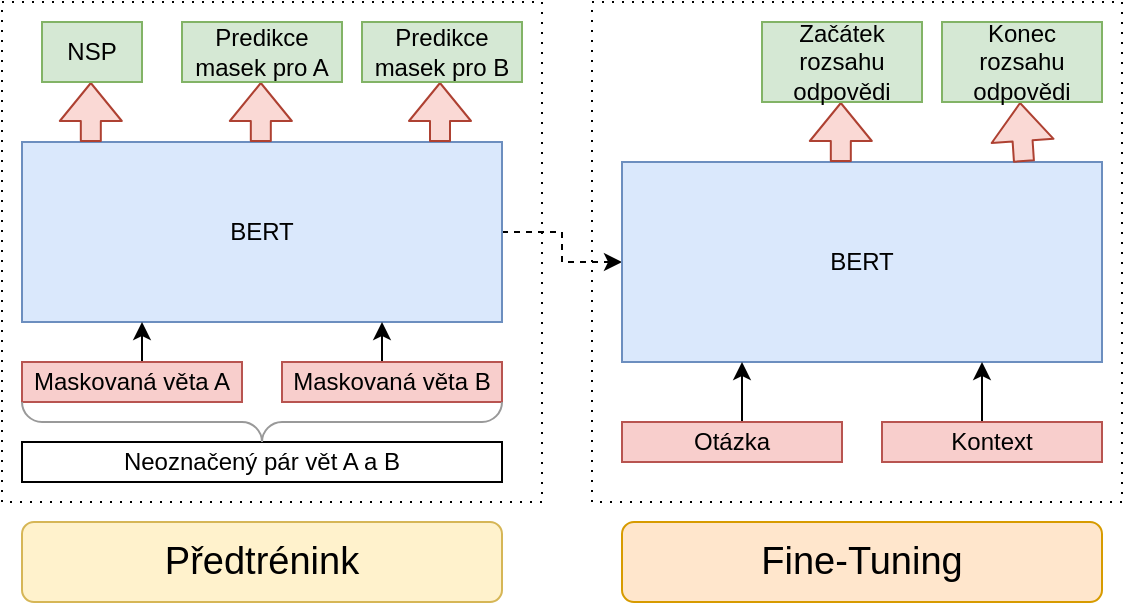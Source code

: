 <mxfile version="14.5.4" type="device"><diagram id="fkkclsTDY1g5DrfwpghR" name="Page-1"><mxGraphModel dx="541" dy="855" grid="1" gridSize="10" guides="1" tooltips="1" connect="1" arrows="1" fold="1" page="1" pageScale="1" pageWidth="827" pageHeight="1169" math="0" shadow="0"><root><mxCell id="0"/><mxCell id="1" parent="0"/><mxCell id="7wV1EfzK02NH1ys6UYmF-19" style="edgeStyle=orthogonalEdgeStyle;rounded=0;orthogonalLoop=1;jettySize=auto;html=1;entryX=0;entryY=0.5;entryDx=0;entryDy=0;dashed=1;" edge="1" parent="1" source="7wV1EfzK02NH1ys6UYmF-1" target="7wV1EfzK02NH1ys6UYmF-18"><mxGeometry relative="1" as="geometry"/></mxCell><mxCell id="7wV1EfzK02NH1ys6UYmF-1" value="BERT" style="rounded=0;whiteSpace=wrap;html=1;fillColor=#dae8fc;strokeColor=#6c8ebf;" vertex="1" parent="1"><mxGeometry x="200" y="600" width="240" height="90" as="geometry"/></mxCell><mxCell id="7wV1EfzK02NH1ys6UYmF-3" value="Neoznačený pár vět A a B" style="rounded=0;whiteSpace=wrap;html=1;" vertex="1" parent="1"><mxGeometry x="200" y="750" width="240" height="20" as="geometry"/></mxCell><mxCell id="7wV1EfzK02NH1ys6UYmF-14" style="edgeStyle=orthogonalEdgeStyle;rounded=0;orthogonalLoop=1;jettySize=auto;html=1;exitX=0.5;exitY=0;exitDx=0;exitDy=0;entryX=0.25;entryY=1;entryDx=0;entryDy=0;" edge="1" parent="1" source="7wV1EfzK02NH1ys6UYmF-4" target="7wV1EfzK02NH1ys6UYmF-1"><mxGeometry relative="1" as="geometry"/></mxCell><mxCell id="7wV1EfzK02NH1ys6UYmF-4" value="Maskovaná věta A" style="rounded=0;whiteSpace=wrap;html=1;fillColor=#f8cecc;strokeColor=#b85450;" vertex="1" parent="1"><mxGeometry x="200" y="710" width="110" height="20" as="geometry"/></mxCell><mxCell id="7wV1EfzK02NH1ys6UYmF-16" style="edgeStyle=orthogonalEdgeStyle;rounded=0;orthogonalLoop=1;jettySize=auto;html=1;exitX=0.5;exitY=0;exitDx=0;exitDy=0;entryX=0.75;entryY=1;entryDx=0;entryDy=0;" edge="1" parent="1" source="7wV1EfzK02NH1ys6UYmF-5" target="7wV1EfzK02NH1ys6UYmF-1"><mxGeometry relative="1" as="geometry"/></mxCell><mxCell id="7wV1EfzK02NH1ys6UYmF-5" value="Maskovaná věta B" style="rounded=0;whiteSpace=wrap;html=1;fillColor=#f8cecc;strokeColor=#b85450;" vertex="1" parent="1"><mxGeometry x="330" y="710" width="110" height="20" as="geometry"/></mxCell><mxCell id="7wV1EfzK02NH1ys6UYmF-6" value="" style="shape=flexArrow;endArrow=classic;html=1;fillColor=#fad9d5;strokeColor=#ae4132;" edge="1" parent="1"><mxGeometry width="50" height="50" relative="1" as="geometry"><mxPoint x="409" y="600" as="sourcePoint"/><mxPoint x="409" y="570" as="targetPoint"/></mxGeometry></mxCell><mxCell id="7wV1EfzK02NH1ys6UYmF-7" value="" style="shape=flexArrow;endArrow=classic;html=1;fillColor=#fad9d5;strokeColor=#ae4132;" edge="1" parent="1"><mxGeometry width="50" height="50" relative="1" as="geometry"><mxPoint x="319.41" y="600" as="sourcePoint"/><mxPoint x="319.41" y="570" as="targetPoint"/></mxGeometry></mxCell><mxCell id="7wV1EfzK02NH1ys6UYmF-8" value="" style="shape=flexArrow;endArrow=classic;html=1;fillColor=#fad9d5;strokeColor=#ae4132;" edge="1" parent="1"><mxGeometry width="50" height="50" relative="1" as="geometry"><mxPoint x="234.41" y="600" as="sourcePoint"/><mxPoint x="234.41" y="570" as="targetPoint"/></mxGeometry></mxCell><mxCell id="7wV1EfzK02NH1ys6UYmF-9" value="Predikce masek pro A" style="rounded=0;whiteSpace=wrap;html=1;fillColor=#d5e8d4;strokeColor=#82b366;" vertex="1" parent="1"><mxGeometry x="280" y="540" width="80" height="30" as="geometry"/></mxCell><mxCell id="7wV1EfzK02NH1ys6UYmF-10" value="Predikce masek pro B" style="rounded=0;whiteSpace=wrap;html=1;fillColor=#d5e8d4;strokeColor=#82b366;" vertex="1" parent="1"><mxGeometry x="370" y="540" width="80" height="30" as="geometry"/></mxCell><mxCell id="7wV1EfzK02NH1ys6UYmF-11" value="NSP" style="rounded=0;whiteSpace=wrap;html=1;fillColor=#d5e8d4;strokeColor=#82b366;" vertex="1" parent="1"><mxGeometry x="210" y="540" width="50" height="30" as="geometry"/></mxCell><mxCell id="7wV1EfzK02NH1ys6UYmF-12" value="" style="verticalLabelPosition=bottom;shadow=0;dashed=0;align=center;html=1;verticalAlign=top;strokeWidth=1;shape=mxgraph.mockup.markup.curlyBrace;strokeColor=#999999;rotation=-180;" vertex="1" parent="1"><mxGeometry x="200" y="730" width="240" height="20" as="geometry"/></mxCell><mxCell id="7wV1EfzK02NH1ys6UYmF-17" value="&lt;font style=&quot;font-size: 19px&quot;&gt;Předtrénink&lt;/font&gt;" style="rounded=1;whiteSpace=wrap;html=1;fillColor=#fff2cc;strokeColor=#d6b656;" vertex="1" parent="1"><mxGeometry x="200" y="790" width="240" height="40" as="geometry"/></mxCell><mxCell id="7wV1EfzK02NH1ys6UYmF-18" value="BERT" style="rounded=0;whiteSpace=wrap;html=1;fillColor=#dae8fc;strokeColor=#6c8ebf;" vertex="1" parent="1"><mxGeometry x="500" y="610" width="240" height="100" as="geometry"/></mxCell><mxCell id="7wV1EfzK02NH1ys6UYmF-21" style="edgeStyle=orthogonalEdgeStyle;rounded=0;orthogonalLoop=1;jettySize=auto;html=1;exitX=0.5;exitY=0;exitDx=0;exitDy=0;entryX=0.25;entryY=1;entryDx=0;entryDy=0;" edge="1" parent="1" source="7wV1EfzK02NH1ys6UYmF-22" target="7wV1EfzK02NH1ys6UYmF-18"><mxGeometry relative="1" as="geometry"><mxPoint x="560" y="700" as="targetPoint"/><Array as="points"><mxPoint x="560" y="740"/></Array></mxGeometry></mxCell><mxCell id="7wV1EfzK02NH1ys6UYmF-22" value="Otázka" style="rounded=0;whiteSpace=wrap;html=1;fillColor=#f8cecc;strokeColor=#b85450;" vertex="1" parent="1"><mxGeometry x="500" y="740" width="110" height="20" as="geometry"/></mxCell><mxCell id="7wV1EfzK02NH1ys6UYmF-33" style="edgeStyle=orthogonalEdgeStyle;rounded=0;orthogonalLoop=1;jettySize=auto;html=1;exitX=0.5;exitY=0;exitDx=0;exitDy=0;entryX=0.75;entryY=1;entryDx=0;entryDy=0;" edge="1" parent="1" source="7wV1EfzK02NH1ys6UYmF-24" target="7wV1EfzK02NH1ys6UYmF-18"><mxGeometry relative="1" as="geometry"><Array as="points"><mxPoint x="680" y="740"/></Array></mxGeometry></mxCell><mxCell id="7wV1EfzK02NH1ys6UYmF-24" value="Kontext" style="rounded=0;whiteSpace=wrap;html=1;fillColor=#f8cecc;strokeColor=#b85450;" vertex="1" parent="1"><mxGeometry x="630" y="740" width="110" height="20" as="geometry"/></mxCell><mxCell id="7wV1EfzK02NH1ys6UYmF-26" value="" style="shape=flexArrow;endArrow=classic;html=1;fillColor=#fad9d5;strokeColor=#ae4132;" edge="1" parent="1"><mxGeometry width="50" height="50" relative="1" as="geometry"><mxPoint x="701" y="610" as="sourcePoint"/><mxPoint x="699" y="580" as="targetPoint"/></mxGeometry></mxCell><mxCell id="7wV1EfzK02NH1ys6UYmF-27" value="" style="shape=flexArrow;endArrow=classic;html=1;fillColor=#fad9d5;strokeColor=#ae4132;" edge="1" parent="1"><mxGeometry width="50" height="50" relative="1" as="geometry"><mxPoint x="609.41" y="610" as="sourcePoint"/><mxPoint x="609.41" y="580" as="targetPoint"/></mxGeometry></mxCell><mxCell id="7wV1EfzK02NH1ys6UYmF-28" value="Začátek rozsahu odpovědi" style="rounded=0;whiteSpace=wrap;html=1;fillColor=#d5e8d4;strokeColor=#82b366;" vertex="1" parent="1"><mxGeometry x="570" y="540" width="80" height="40" as="geometry"/></mxCell><mxCell id="7wV1EfzK02NH1ys6UYmF-29" value="Konec rozsahu odpovědi" style="rounded=0;whiteSpace=wrap;html=1;fillColor=#d5e8d4;strokeColor=#82b366;" vertex="1" parent="1"><mxGeometry x="660" y="540" width="80" height="40" as="geometry"/></mxCell><mxCell id="7wV1EfzK02NH1ys6UYmF-31" value="&lt;font style=&quot;font-size: 19px&quot;&gt;Fine-Tuning&lt;/font&gt;" style="rounded=1;whiteSpace=wrap;html=1;fillColor=#ffe6cc;strokeColor=#d79b00;" vertex="1" parent="1"><mxGeometry x="500" y="790" width="240" height="40" as="geometry"/></mxCell><mxCell id="7wV1EfzK02NH1ys6UYmF-34" value="" style="rounded=0;whiteSpace=wrap;html=1;dashed=1;fillColor=none;dashPattern=1 4;" vertex="1" parent="1"><mxGeometry x="190" y="530" width="270" height="250" as="geometry"/></mxCell><mxCell id="7wV1EfzK02NH1ys6UYmF-35" value="" style="rounded=0;whiteSpace=wrap;html=1;dashed=1;fillColor=none;dashPattern=1 4;" vertex="1" parent="1"><mxGeometry x="485" y="530" width="265" height="250" as="geometry"/></mxCell></root></mxGraphModel></diagram></mxfile>